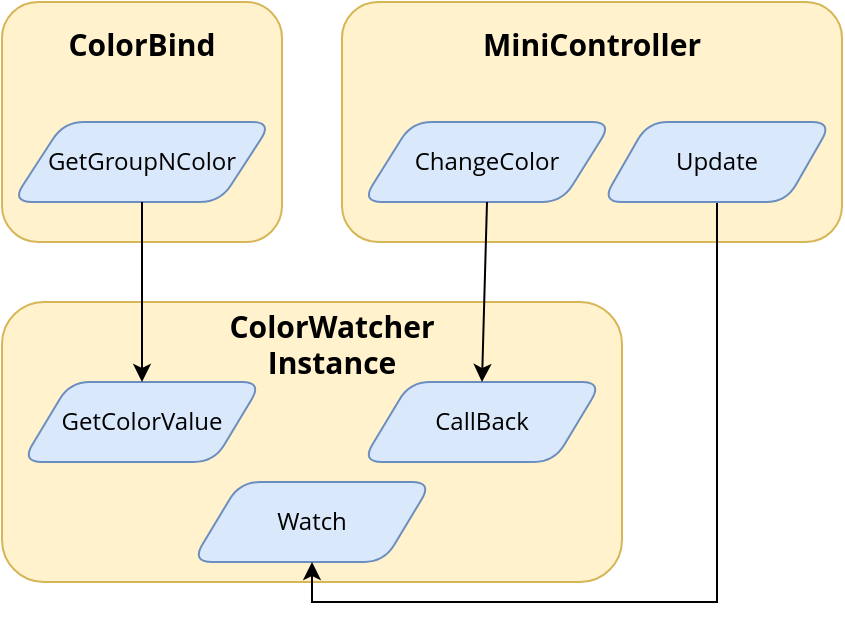 <mxfile version="12.1.3" type="github" pages="1">
  <diagram id="tydk_CIgYVxiQbmg7vE3" name="Page-1">
    <mxGraphModel dx="932" dy="608" grid="1" gridSize="10" guides="1" tooltips="1" connect="1" arrows="1" fold="1" page="1" pageScale="1" pageWidth="850" pageHeight="1100" math="0" shadow="0">
      <root>
        <mxCell id="0"/>
        <mxCell id="1" parent="0"/>
        <mxCell id="VdBGwhDN53d5xWTjVT2z-20" value="" style="rounded=1;whiteSpace=wrap;html=1;fillColor=#fff2cc;strokeColor=#d6b656;fontFamily=Open Sans;" vertex="1" parent="1">
          <mxGeometry x="170" width="250" height="120" as="geometry"/>
        </mxCell>
        <mxCell id="VdBGwhDN53d5xWTjVT2z-13" value="" style="rounded=1;whiteSpace=wrap;html=1;fillColor=#fff2cc;strokeColor=#d6b656;fontFamily=Open Sans;" vertex="1" parent="1">
          <mxGeometry width="140" height="120" as="geometry"/>
        </mxCell>
        <mxCell id="VdBGwhDN53d5xWTjVT2z-1" value="" style="rounded=1;whiteSpace=wrap;html=1;fillColor=#fff2cc;strokeColor=#d6b656;fontFamily=Open Sans;" vertex="1" parent="1">
          <mxGeometry y="150" width="310" height="140" as="geometry"/>
        </mxCell>
        <mxCell id="VdBGwhDN53d5xWTjVT2z-5" value="GetColorValue" style="shape=parallelogram;perimeter=parallelogramPerimeter;whiteSpace=wrap;html=1;fillColor=#dae8fc;strokeColor=#6c8ebf;rounded=1;fontFamily=Open Sans;" vertex="1" parent="1">
          <mxGeometry x="10" y="190" width="120" height="40" as="geometry"/>
        </mxCell>
        <mxCell id="VdBGwhDN53d5xWTjVT2z-6" value="CallBack" style="shape=parallelogram;perimeter=parallelogramPerimeter;whiteSpace=wrap;html=1;fillColor=#dae8fc;strokeColor=#6c8ebf;gradientColor=none;shadow=0;rounded=1;fontFamily=Open Sans;" vertex="1" parent="1">
          <mxGeometry x="180" y="190" width="120" height="40" as="geometry"/>
        </mxCell>
        <mxCell id="VdBGwhDN53d5xWTjVT2z-8" value="GetGroupNColor" style="shape=parallelogram;perimeter=parallelogramPerimeter;whiteSpace=wrap;html=1;fillColor=#dae8fc;strokeColor=#6c8ebf;rounded=1;comic=0;fontFamily=Open Sans;" vertex="1" parent="1">
          <mxGeometry x="5" y="60" width="130" height="40" as="geometry"/>
        </mxCell>
        <mxCell id="VdBGwhDN53d5xWTjVT2z-9" value="ChangeColor" style="shape=parallelogram;perimeter=parallelogramPerimeter;whiteSpace=wrap;html=1;fillColor=#dae8fc;strokeColor=#6c8ebf;rounded=1;comic=0;shadow=0;fontFamily=Open Sans;" vertex="1" parent="1">
          <mxGeometry x="180" y="60" width="125" height="40" as="geometry"/>
        </mxCell>
        <mxCell id="VdBGwhDN53d5xWTjVT2z-10" value="" style="endArrow=classic;html=1;exitX=0.5;exitY=1;exitDx=0;exitDy=0;entryX=0.5;entryY=0;entryDx=0;entryDy=0;fontFamily=Open Sans;" edge="1" parent="1" source="VdBGwhDN53d5xWTjVT2z-8" target="VdBGwhDN53d5xWTjVT2z-5">
          <mxGeometry width="50" height="50" relative="1" as="geometry">
            <mxPoint y="360" as="sourcePoint"/>
            <mxPoint x="50" y="310" as="targetPoint"/>
          </mxGeometry>
        </mxCell>
        <mxCell id="VdBGwhDN53d5xWTjVT2z-11" value="" style="endArrow=classic;html=1;exitX=0.5;exitY=1;exitDx=0;exitDy=0;entryX=0.5;entryY=0;entryDx=0;entryDy=0;fontFamily=Open Sans;" edge="1" parent="1" source="VdBGwhDN53d5xWTjVT2z-9" target="VdBGwhDN53d5xWTjVT2z-6">
          <mxGeometry width="50" height="50" relative="1" as="geometry">
            <mxPoint y="360" as="sourcePoint"/>
            <mxPoint x="50" y="310" as="targetPoint"/>
          </mxGeometry>
        </mxCell>
        <mxCell id="VdBGwhDN53d5xWTjVT2z-12" value="Watch" style="shape=parallelogram;perimeter=parallelogramPerimeter;whiteSpace=wrap;html=1;fillColor=#dae8fc;strokeColor=#6c8ebf;gradientColor=none;shadow=0;rounded=1;fontFamily=Open Sans;" vertex="1" parent="1">
          <mxGeometry x="95" y="240" width="120" height="40" as="geometry"/>
        </mxCell>
        <mxCell id="VdBGwhDN53d5xWTjVT2z-14" value="ColorWatcher Instance" style="text;html=1;strokeColor=none;fillColor=none;align=center;verticalAlign=middle;whiteSpace=wrap;rounded=0;shadow=0;comic=0;fontFamily=Open Sans;fontSize=15;fontStyle=1" vertex="1" parent="1">
          <mxGeometry x="145" y="160" width="40" height="20" as="geometry"/>
        </mxCell>
        <mxCell id="VdBGwhDN53d5xWTjVT2z-17" style="edgeStyle=orthogonalEdgeStyle;rounded=0;orthogonalLoop=1;jettySize=auto;html=1;exitX=0.5;exitY=1;exitDx=0;exitDy=0;fontFamily=Open Sans;" edge="1" parent="1" source="VdBGwhDN53d5xWTjVT2z-5" target="VdBGwhDN53d5xWTjVT2z-5">
          <mxGeometry relative="1" as="geometry"/>
        </mxCell>
        <mxCell id="VdBGwhDN53d5xWTjVT2z-18" value="ColorBind" style="text;html=1;strokeColor=none;fillColor=none;align=center;verticalAlign=middle;whiteSpace=wrap;rounded=0;shadow=0;comic=0;fontFamily=Open Sans;fontSize=15;fontStyle=1" vertex="1" parent="1">
          <mxGeometry x="50" y="10" width="40" height="20" as="geometry"/>
        </mxCell>
        <mxCell id="VdBGwhDN53d5xWTjVT2z-21" value="MiniController" style="text;html=1;strokeColor=none;fillColor=none;align=center;verticalAlign=middle;whiteSpace=wrap;rounded=0;shadow=0;comic=0;fontFamily=Open Sans;fontSize=15;fontStyle=1" vertex="1" parent="1">
          <mxGeometry x="275" y="10" width="40" height="20" as="geometry"/>
        </mxCell>
        <mxCell id="VdBGwhDN53d5xWTjVT2z-24" style="edgeStyle=orthogonalEdgeStyle;rounded=0;orthogonalLoop=1;jettySize=auto;html=1;exitX=0.5;exitY=1;exitDx=0;exitDy=0;entryX=0.5;entryY=1;entryDx=0;entryDy=0;fontFamily=Open Sans;fontSize=15;" edge="1" parent="1" source="VdBGwhDN53d5xWTjVT2z-23" target="VdBGwhDN53d5xWTjVT2z-12">
          <mxGeometry relative="1" as="geometry"/>
        </mxCell>
        <mxCell id="VdBGwhDN53d5xWTjVT2z-23" value="Update" style="shape=parallelogram;perimeter=parallelogramPerimeter;whiteSpace=wrap;html=1;fillColor=#dae8fc;strokeColor=#6c8ebf;rounded=1;comic=0;shadow=0;fontFamily=Open Sans;" vertex="1" parent="1">
          <mxGeometry x="300" y="60" width="115" height="40" as="geometry"/>
        </mxCell>
      </root>
    </mxGraphModel>
  </diagram>
</mxfile>
